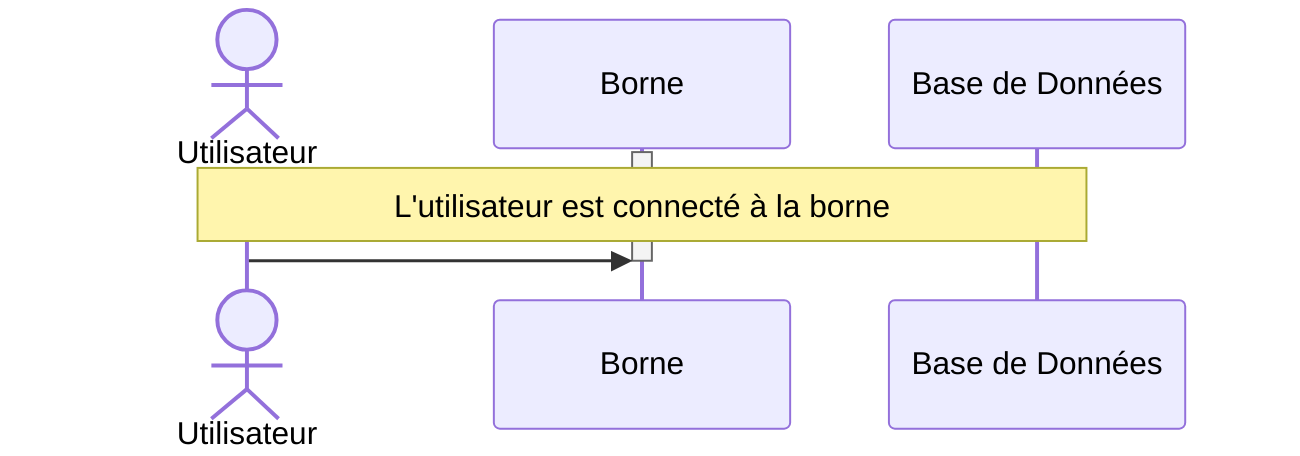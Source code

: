 %% notifier le manque de lots
%% Dans le cas du tenancier qui veut réimprimer des tickets
%%      --> afficher un message d'erreur dans le cas où le nombre de pièces disponibles n'a pas été ajusté

sequenceDiagram
    actor U as Utilisateur
    participant B as Borne
    participant DB as Base de Données
    activate B

    Note over U, DB: L'utilisateur est connecté à la borne

    U ->> B:

    deactivate B